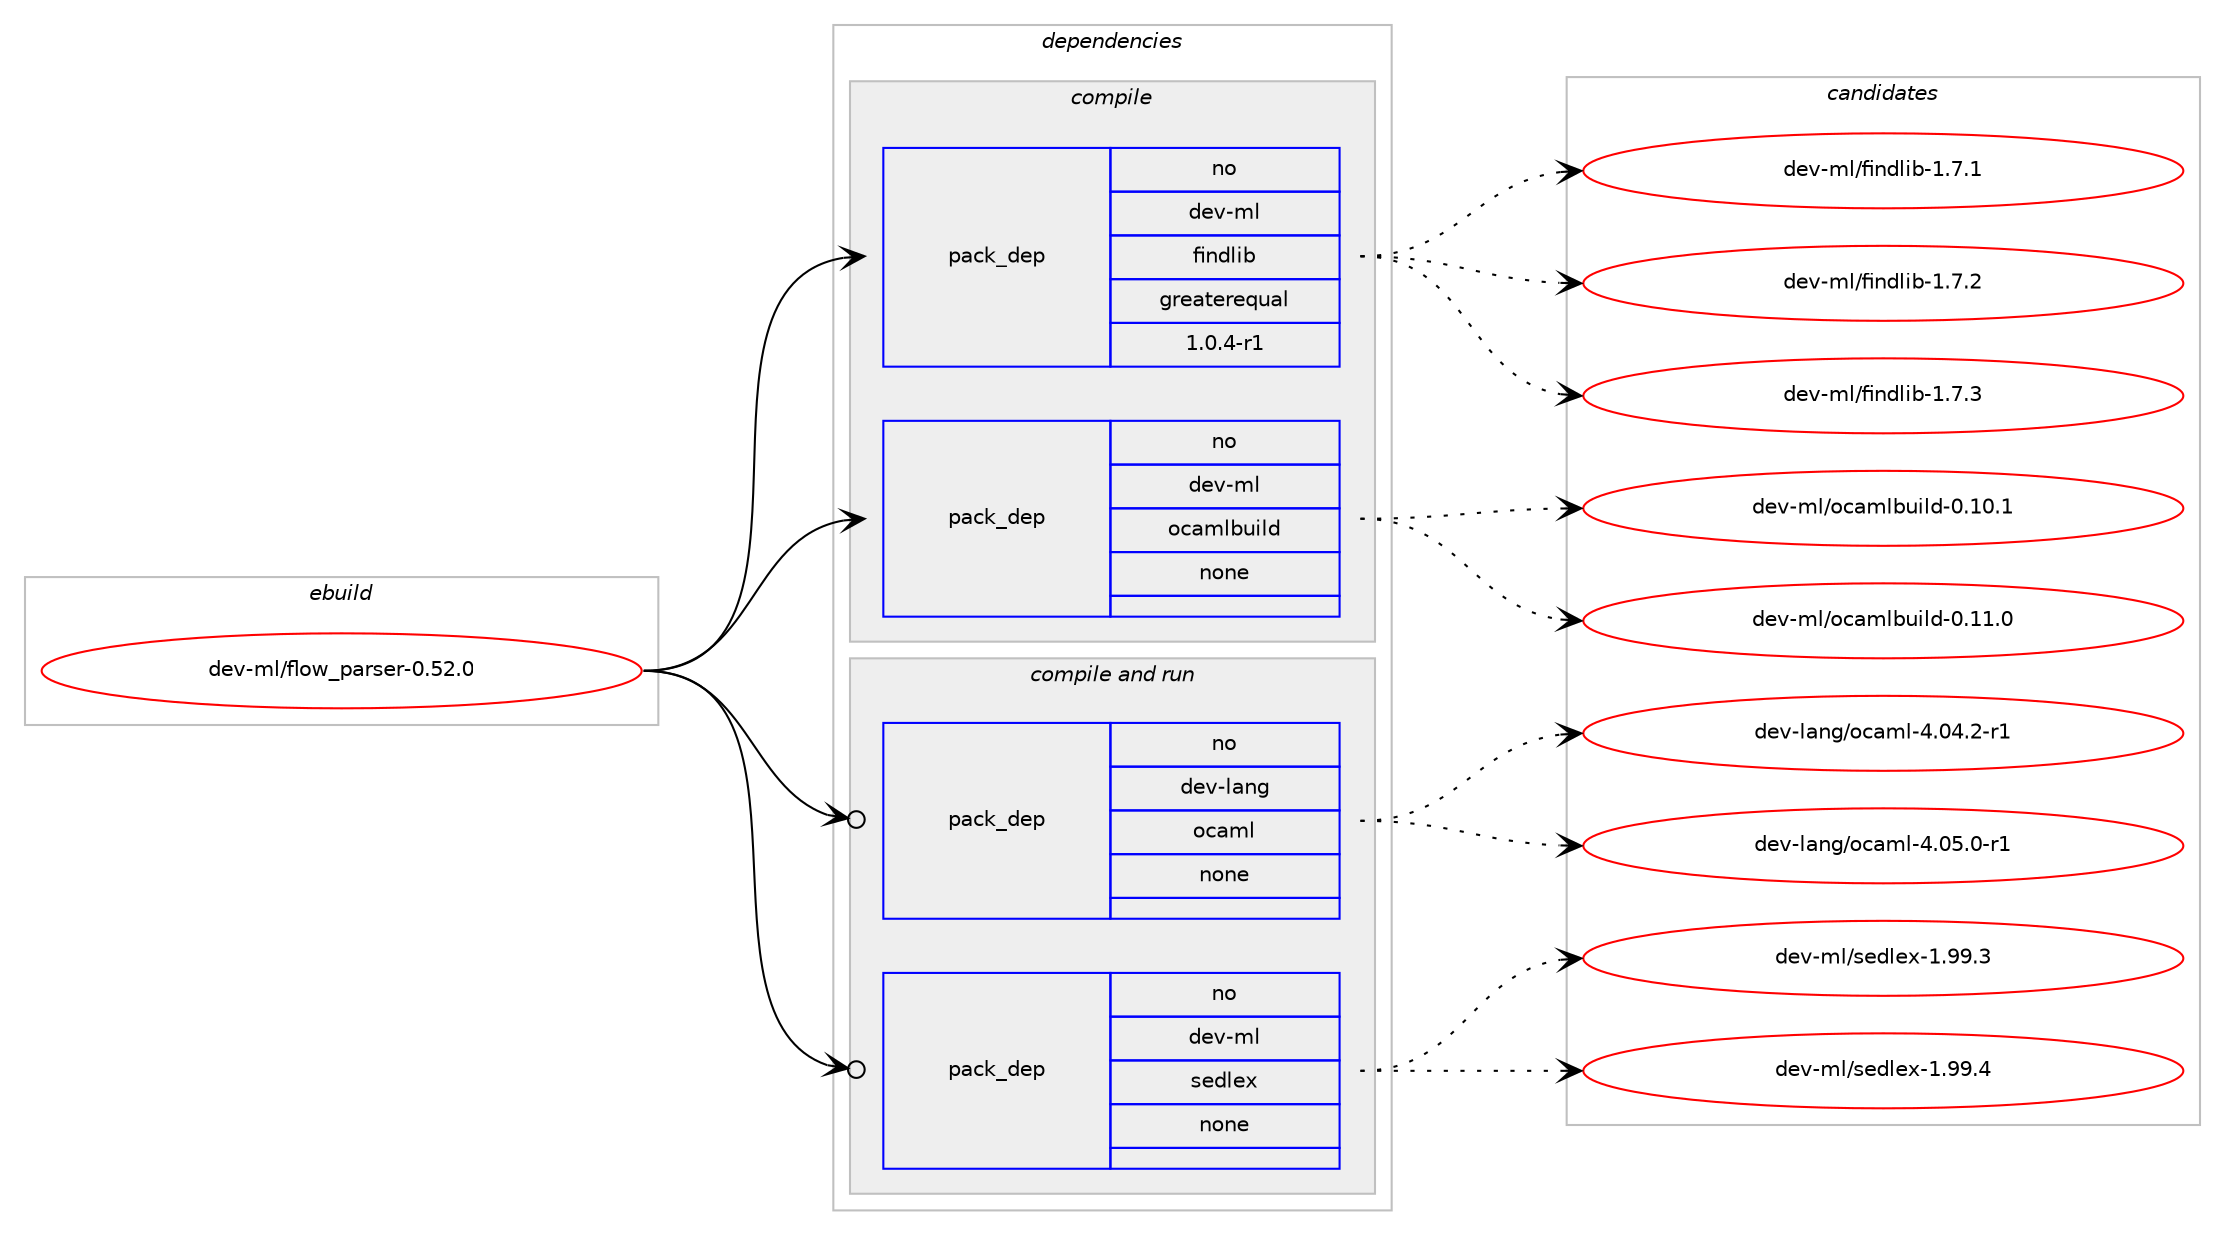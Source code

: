 digraph prolog {

# *************
# Graph options
# *************

newrank=true;
concentrate=true;
compound=true;
graph [rankdir=LR,fontname=Helvetica,fontsize=10,ranksep=1.5];#, ranksep=2.5, nodesep=0.2];
edge  [arrowhead=vee];
node  [fontname=Helvetica,fontsize=10];

# **********
# The ebuild
# **********

subgraph cluster_leftcol {
color=gray;
rank=same;
label=<<i>ebuild</i>>;
id [label="dev-ml/flow_parser-0.52.0", color=red, width=4, href="../dev-ml/flow_parser-0.52.0.svg"];
}

# ****************
# The dependencies
# ****************

subgraph cluster_midcol {
color=gray;
label=<<i>dependencies</i>>;
subgraph cluster_compile {
fillcolor="#eeeeee";
style=filled;
label=<<i>compile</i>>;
subgraph pack984115 {
dependency1374625 [label=<<TABLE BORDER="0" CELLBORDER="1" CELLSPACING="0" CELLPADDING="4" WIDTH="220"><TR><TD ROWSPAN="6" CELLPADDING="30">pack_dep</TD></TR><TR><TD WIDTH="110">no</TD></TR><TR><TD>dev-ml</TD></TR><TR><TD>findlib</TD></TR><TR><TD>greaterequal</TD></TR><TR><TD>1.0.4-r1</TD></TR></TABLE>>, shape=none, color=blue];
}
id:e -> dependency1374625:w [weight=20,style="solid",arrowhead="vee"];
subgraph pack984116 {
dependency1374626 [label=<<TABLE BORDER="0" CELLBORDER="1" CELLSPACING="0" CELLPADDING="4" WIDTH="220"><TR><TD ROWSPAN="6" CELLPADDING="30">pack_dep</TD></TR><TR><TD WIDTH="110">no</TD></TR><TR><TD>dev-ml</TD></TR><TR><TD>ocamlbuild</TD></TR><TR><TD>none</TD></TR><TR><TD></TD></TR></TABLE>>, shape=none, color=blue];
}
id:e -> dependency1374626:w [weight=20,style="solid",arrowhead="vee"];
}
subgraph cluster_compileandrun {
fillcolor="#eeeeee";
style=filled;
label=<<i>compile and run</i>>;
subgraph pack984117 {
dependency1374627 [label=<<TABLE BORDER="0" CELLBORDER="1" CELLSPACING="0" CELLPADDING="4" WIDTH="220"><TR><TD ROWSPAN="6" CELLPADDING="30">pack_dep</TD></TR><TR><TD WIDTH="110">no</TD></TR><TR><TD>dev-lang</TD></TR><TR><TD>ocaml</TD></TR><TR><TD>none</TD></TR><TR><TD></TD></TR></TABLE>>, shape=none, color=blue];
}
id:e -> dependency1374627:w [weight=20,style="solid",arrowhead="odotvee"];
subgraph pack984118 {
dependency1374628 [label=<<TABLE BORDER="0" CELLBORDER="1" CELLSPACING="0" CELLPADDING="4" WIDTH="220"><TR><TD ROWSPAN="6" CELLPADDING="30">pack_dep</TD></TR><TR><TD WIDTH="110">no</TD></TR><TR><TD>dev-ml</TD></TR><TR><TD>sedlex</TD></TR><TR><TD>none</TD></TR><TR><TD></TD></TR></TABLE>>, shape=none, color=blue];
}
id:e -> dependency1374628:w [weight=20,style="solid",arrowhead="odotvee"];
}
subgraph cluster_run {
fillcolor="#eeeeee";
style=filled;
label=<<i>run</i>>;
}
}

# **************
# The candidates
# **************

subgraph cluster_choices {
rank=same;
color=gray;
label=<<i>candidates</i>>;

subgraph choice984115 {
color=black;
nodesep=1;
choice100101118451091084710210511010010810598454946554649 [label="dev-ml/findlib-1.7.1", color=red, width=4,href="../dev-ml/findlib-1.7.1.svg"];
choice100101118451091084710210511010010810598454946554650 [label="dev-ml/findlib-1.7.2", color=red, width=4,href="../dev-ml/findlib-1.7.2.svg"];
choice100101118451091084710210511010010810598454946554651 [label="dev-ml/findlib-1.7.3", color=red, width=4,href="../dev-ml/findlib-1.7.3.svg"];
dependency1374625:e -> choice100101118451091084710210511010010810598454946554649:w [style=dotted,weight="100"];
dependency1374625:e -> choice100101118451091084710210511010010810598454946554650:w [style=dotted,weight="100"];
dependency1374625:e -> choice100101118451091084710210511010010810598454946554651:w [style=dotted,weight="100"];
}
subgraph choice984116 {
color=black;
nodesep=1;
choice100101118451091084711199971091089811710510810045484649484649 [label="dev-ml/ocamlbuild-0.10.1", color=red, width=4,href="../dev-ml/ocamlbuild-0.10.1.svg"];
choice100101118451091084711199971091089811710510810045484649494648 [label="dev-ml/ocamlbuild-0.11.0", color=red, width=4,href="../dev-ml/ocamlbuild-0.11.0.svg"];
dependency1374626:e -> choice100101118451091084711199971091089811710510810045484649484649:w [style=dotted,weight="100"];
dependency1374626:e -> choice100101118451091084711199971091089811710510810045484649494648:w [style=dotted,weight="100"];
}
subgraph choice984117 {
color=black;
nodesep=1;
choice1001011184510897110103471119997109108455246485246504511449 [label="dev-lang/ocaml-4.04.2-r1", color=red, width=4,href="../dev-lang/ocaml-4.04.2-r1.svg"];
choice1001011184510897110103471119997109108455246485346484511449 [label="dev-lang/ocaml-4.05.0-r1", color=red, width=4,href="../dev-lang/ocaml-4.05.0-r1.svg"];
dependency1374627:e -> choice1001011184510897110103471119997109108455246485246504511449:w [style=dotted,weight="100"];
dependency1374627:e -> choice1001011184510897110103471119997109108455246485346484511449:w [style=dotted,weight="100"];
}
subgraph choice984118 {
color=black;
nodesep=1;
choice100101118451091084711510110010810112045494657574651 [label="dev-ml/sedlex-1.99.3", color=red, width=4,href="../dev-ml/sedlex-1.99.3.svg"];
choice100101118451091084711510110010810112045494657574652 [label="dev-ml/sedlex-1.99.4", color=red, width=4,href="../dev-ml/sedlex-1.99.4.svg"];
dependency1374628:e -> choice100101118451091084711510110010810112045494657574651:w [style=dotted,weight="100"];
dependency1374628:e -> choice100101118451091084711510110010810112045494657574652:w [style=dotted,weight="100"];
}
}

}
